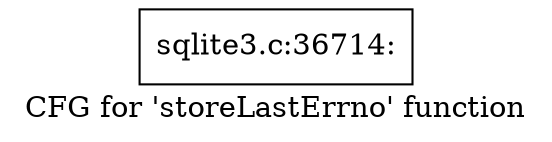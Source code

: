 digraph "CFG for 'storeLastErrno' function" {
	label="CFG for 'storeLastErrno' function";

	Node0x55c0f7083260 [shape=record,label="{sqlite3.c:36714:}"];
}
